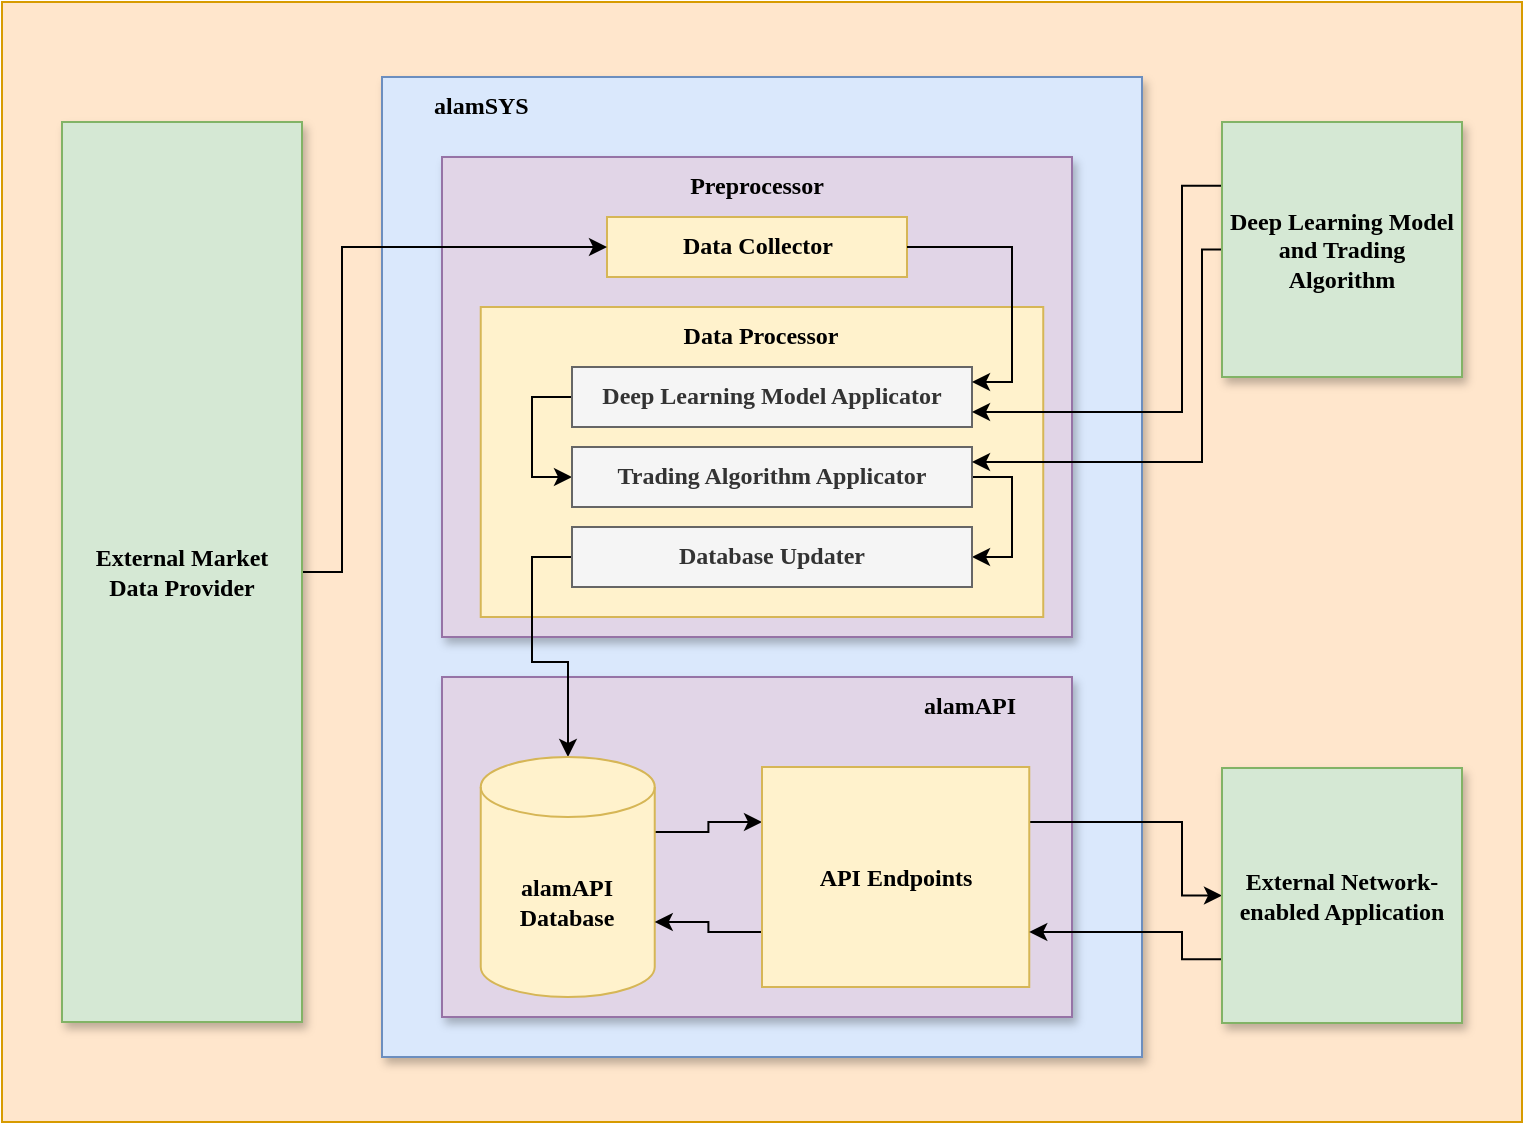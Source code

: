 <mxfile scale="5" border="0">
    <diagram name="Page-1" id="mdyg5A25XIFZE1ydTSGr">
        <mxGraphModel dx="896" dy="623" grid="1" gridSize="10" guides="1" tooltips="1" connect="1" arrows="1" fold="1" page="1" pageScale="1" pageWidth="850" pageHeight="1100" math="0" shadow="0">
            <root>
                <mxCell id="0"/>
                <mxCell id="1" parent="0"/>
                <mxCell id="6RnJAsfNRfN6jdiAdCs8-1" value="" style="rounded=0;whiteSpace=wrap;html=1;movable=1;resizable=1;rotatable=1;deletable=1;editable=1;locked=0;connectable=1;fillColor=#ffe6cc;strokeColor=#d79b00;" parent="1" vertex="1">
                    <mxGeometry x="40" y="40" width="760" height="560" as="geometry"/>
                </mxCell>
                <mxCell id="6RnJAsfNRfN6jdiAdCs8-2" value="&lt;b&gt;&lt;font color=&quot;#000000&quot;&gt;&lt;span style=&quot;white-space: pre;&quot;&gt;&#9;&lt;/span&gt;alamSYS&lt;/font&gt;&lt;/b&gt;" style="rounded=0;whiteSpace=wrap;html=1;fontFamily=cmu;fontSource=https%3A%2F%2Ffontlibrary.org%2F%2Fface%2Fcmu-serif;verticalAlign=top;align=left;fillColor=#dae8fc;strokeColor=#6c8ebf;shadow=1;" parent="1" vertex="1">
                    <mxGeometry x="230" y="77.5" width="380" height="490" as="geometry"/>
                </mxCell>
                <mxCell id="6RnJAsfNRfN6jdiAdCs8-3" value="&lt;font data-font-src=&quot;https://fontlibrary.org//face/cmu-serif&quot;&gt;&lt;b&gt;Preprocessor&lt;/b&gt;&lt;/font&gt;" style="rounded=0;whiteSpace=wrap;html=1;fillColor=#e1d5e7;strokeColor=#9673a6;shadow=1;verticalAlign=top;fontColor=#000000;fontFamily=cmu;fontSource=https%3A%2F%2Ffontlibrary.org%2F%2Fface%2Fcmu-serif;" parent="1" vertex="1">
                    <mxGeometry x="260" y="117.5" width="315" height="240" as="geometry"/>
                </mxCell>
                <mxCell id="6RnJAsfNRfN6jdiAdCs8-4" value="&lt;font color=&quot;#000000&quot; data-font-src=&quot;https://fontlibrary.org//face/cmu-serif&quot;&gt;&lt;b&gt;alamAPI&lt;span style=&quot;white-space: pre;&quot;&gt;&#9;&lt;/span&gt;&lt;span style=&quot;white-space: pre;&quot;&gt;&#9;&lt;/span&gt;&lt;/b&gt;&lt;/font&gt;" style="rounded=0;whiteSpace=wrap;html=1;fillColor=#e1d5e7;strokeColor=#9673a6;shadow=1;verticalAlign=top;align=right;fontFamily=cmu;fontSource=https%3A%2F%2Ffontlibrary.org%2F%2Fface%2Fcmu-serif;" parent="1" vertex="1">
                    <mxGeometry x="260" y="377.5" width="315" height="170" as="geometry"/>
                </mxCell>
                <mxCell id="6RnJAsfNRfN6jdiAdCs8-5" value="&lt;font color=&quot;#000000&quot; data-font-src=&quot;https://fontlibrary.org//face/cmu-serif&quot;&gt;&lt;b&gt;Data Collector&lt;/b&gt;&lt;/font&gt;" style="rounded=0;whiteSpace=wrap;html=1;fillColor=#fff2cc;strokeColor=#d6b656;shadow=0;verticalAlign=top;fontFamily=cmu;fontSource=https%3A%2F%2Ffontlibrary.org%2F%2Fface%2Fcmu-serif;" parent="1" vertex="1">
                    <mxGeometry x="342.5" y="147.5" width="150" height="30" as="geometry"/>
                </mxCell>
                <mxCell id="6RnJAsfNRfN6jdiAdCs8-6" value="&lt;font color=&quot;#000000&quot; data-font-src=&quot;https://fontlibrary.org//face/cmu-serif&quot;&gt;&lt;b&gt;Data Processor&lt;/b&gt;&lt;/font&gt;" style="rounded=0;whiteSpace=wrap;html=1;fillColor=#fff2cc;strokeColor=#d6b656;shadow=0;verticalAlign=top;fontFamily=cmu;fontSource=https%3A%2F%2Ffontlibrary.org%2F%2Fface%2Fcmu-serif;" parent="1" vertex="1">
                    <mxGeometry x="279.37" y="192.5" width="281.25" height="155" as="geometry"/>
                </mxCell>
                <mxCell id="6RnJAsfNRfN6jdiAdCs8-21" style="edgeStyle=orthogonalEdgeStyle;rounded=0;orthogonalLoop=1;jettySize=auto;html=1;exitX=0;exitY=0.5;exitDx=0;exitDy=0;entryX=0;entryY=0.5;entryDx=0;entryDy=0;fontColor=#000000;strokeColor=#000000;" parent="1" source="6RnJAsfNRfN6jdiAdCs8-7" target="6RnJAsfNRfN6jdiAdCs8-8" edge="1">
                    <mxGeometry relative="1" as="geometry"/>
                </mxCell>
                <mxCell id="6RnJAsfNRfN6jdiAdCs8-7" value="&lt;font data-font-src=&quot;https://fontlibrary.org//face/cmu-serif&quot;&gt;&lt;b&gt;Deep Learning Model Applicator&lt;/b&gt;&lt;/font&gt;" style="rounded=0;whiteSpace=wrap;html=1;fillColor=#f5f5f5;strokeColor=#666666;shadow=0;verticalAlign=top;fontColor=#333333;fontFamily=cmu;fontSource=https%3A%2F%2Ffontlibrary.org%2F%2Fface%2Fcmu-serif;" parent="1" vertex="1">
                    <mxGeometry x="325" y="222.5" width="200" height="30" as="geometry"/>
                </mxCell>
                <mxCell id="6RnJAsfNRfN6jdiAdCs8-22" style="edgeStyle=orthogonalEdgeStyle;rounded=0;orthogonalLoop=1;jettySize=auto;html=1;exitX=1;exitY=0.5;exitDx=0;exitDy=0;entryX=1;entryY=0.5;entryDx=0;entryDy=0;fontColor=#000000;strokeColor=#000000;" parent="1" source="6RnJAsfNRfN6jdiAdCs8-8" target="6RnJAsfNRfN6jdiAdCs8-9" edge="1">
                    <mxGeometry relative="1" as="geometry"/>
                </mxCell>
                <mxCell id="6RnJAsfNRfN6jdiAdCs8-8" value="&lt;font data-font-src=&quot;https://fontlibrary.org//face/cmu-serif&quot;&gt;&lt;b&gt;Trading Algorithm Applicator&lt;/b&gt;&lt;/font&gt;" style="rounded=0;whiteSpace=wrap;html=1;fillColor=#f5f5f5;strokeColor=#666666;shadow=0;verticalAlign=top;fontColor=#333333;fontFamily=cmu;fontSource=https%3A%2F%2Ffontlibrary.org%2F%2Fface%2Fcmu-serif;" parent="1" vertex="1">
                    <mxGeometry x="325" y="262.5" width="200" height="30" as="geometry"/>
                </mxCell>
                <mxCell id="6RnJAsfNRfN6jdiAdCs8-23" style="edgeStyle=orthogonalEdgeStyle;rounded=0;orthogonalLoop=1;jettySize=auto;html=1;exitX=0;exitY=0.5;exitDx=0;exitDy=0;fontColor=#000000;strokeColor=#000000;" parent="1" source="6RnJAsfNRfN6jdiAdCs8-9" target="6RnJAsfNRfN6jdiAdCs8-13" edge="1">
                    <mxGeometry relative="1" as="geometry">
                        <Array as="points">
                            <mxPoint x="305" y="318"/>
                            <mxPoint x="305" y="370"/>
                            <mxPoint x="323" y="370"/>
                        </Array>
                    </mxGeometry>
                </mxCell>
                <mxCell id="6RnJAsfNRfN6jdiAdCs8-9" value="&lt;font data-font-src=&quot;https://fontlibrary.org//face/cmu-serif&quot;&gt;&lt;b&gt;Database Updater&lt;/b&gt;&lt;/font&gt;" style="rounded=0;whiteSpace=wrap;html=1;fillColor=#f5f5f5;strokeColor=#666666;shadow=0;verticalAlign=top;fontColor=#333333;fontFamily=cmu;fontSource=https%3A%2F%2Ffontlibrary.org%2F%2Fface%2Fcmu-serif;" parent="1" vertex="1">
                    <mxGeometry x="325" y="302.5" width="200" height="30" as="geometry"/>
                </mxCell>
                <mxCell id="6RnJAsfNRfN6jdiAdCs8-16" style="edgeStyle=orthogonalEdgeStyle;rounded=0;orthogonalLoop=1;jettySize=auto;html=1;exitX=1;exitY=0;exitDx=0;exitDy=37.5;exitPerimeter=0;entryX=0;entryY=0.25;entryDx=0;entryDy=0;fontColor=#000000;strokeColor=#000000;" parent="1" source="6RnJAsfNRfN6jdiAdCs8-13" target="6RnJAsfNRfN6jdiAdCs8-15" edge="1">
                    <mxGeometry relative="1" as="geometry"/>
                </mxCell>
                <mxCell id="6RnJAsfNRfN6jdiAdCs8-13" value="&lt;font color=&quot;#000000&quot;&gt;&lt;b style=&quot;&quot;&gt;alamAPI&lt;br&gt;Database&lt;/b&gt;&lt;/font&gt;" style="shape=cylinder3;whiteSpace=wrap;html=1;boundedLbl=1;backgroundOutline=1;size=15;fillColor=#fff2cc;strokeColor=#d6b656;fontFamily=cmu;fontSource=https%3A%2F%2Ffontlibrary.org%2F%2Fface%2Fcmu-serif;" parent="1" vertex="1">
                    <mxGeometry x="279.37" y="417.5" width="87" height="120" as="geometry"/>
                </mxCell>
                <mxCell id="6RnJAsfNRfN6jdiAdCs8-17" style="edgeStyle=orthogonalEdgeStyle;rounded=0;orthogonalLoop=1;jettySize=auto;html=1;exitX=0;exitY=0.75;exitDx=0;exitDy=0;entryX=1;entryY=0;entryDx=0;entryDy=82.5;entryPerimeter=0;fontColor=#000000;strokeColor=#000000;" parent="1" source="6RnJAsfNRfN6jdiAdCs8-15" target="6RnJAsfNRfN6jdiAdCs8-13" edge="1">
                    <mxGeometry relative="1" as="geometry"/>
                </mxCell>
                <mxCell id="6RnJAsfNRfN6jdiAdCs8-31" style="edgeStyle=orthogonalEdgeStyle;rounded=0;orthogonalLoop=1;jettySize=auto;html=1;exitX=1;exitY=0.25;exitDx=0;exitDy=0;entryX=0;entryY=0.5;entryDx=0;entryDy=0;fontColor=#000000;strokeColor=#000000;" parent="1" source="6RnJAsfNRfN6jdiAdCs8-15" target="6RnJAsfNRfN6jdiAdCs8-26" edge="1">
                    <mxGeometry relative="1" as="geometry">
                        <Array as="points">
                            <mxPoint x="630" y="450"/>
                            <mxPoint x="630" y="487"/>
                        </Array>
                    </mxGeometry>
                </mxCell>
                <mxCell id="6RnJAsfNRfN6jdiAdCs8-15" value="&lt;font color=&quot;#000000&quot; data-font-src=&quot;https://fontlibrary.org//face/cmu-serif&quot;&gt;&lt;b&gt;API Endpoints&lt;/b&gt;&lt;/font&gt;" style="rounded=0;whiteSpace=wrap;html=1;fillColor=#fff2cc;strokeColor=#d6b656;shadow=0;verticalAlign=middle;fontFamily=cmu;fontSource=https%3A%2F%2Ffontlibrary.org%2F%2Fface%2Fcmu-serif;" parent="1" vertex="1">
                    <mxGeometry x="420" y="422.5" width="133.63" height="110" as="geometry"/>
                </mxCell>
                <mxCell id="6RnJAsfNRfN6jdiAdCs8-24" style="edgeStyle=orthogonalEdgeStyle;rounded=0;orthogonalLoop=1;jettySize=auto;html=1;exitX=1;exitY=0.5;exitDx=0;exitDy=0;entryX=0;entryY=0.5;entryDx=0;entryDy=0;fontColor=#000000;strokeColor=#000000;" parent="1" source="6RnJAsfNRfN6jdiAdCs8-19" target="6RnJAsfNRfN6jdiAdCs8-5" edge="1">
                    <mxGeometry relative="1" as="geometry">
                        <Array as="points">
                            <mxPoint x="210" y="325"/>
                            <mxPoint x="210" y="163"/>
                        </Array>
                    </mxGeometry>
                </mxCell>
                <mxCell id="6RnJAsfNRfN6jdiAdCs8-19" value="&lt;b&gt;External Market&lt;br&gt;Data Provider&lt;br&gt;&lt;/b&gt;" style="rounded=0;whiteSpace=wrap;html=1;fillColor=#d5e8d4;strokeColor=#82b366;fontFamily=cmu;fontSource=https%3A%2F%2Ffontlibrary.org%2F%2Fface%2Fcmu-serif;shadow=1;fontColor=#000000;" parent="1" vertex="1">
                    <mxGeometry x="70" y="100" width="120" height="450" as="geometry"/>
                </mxCell>
                <mxCell id="6RnJAsfNRfN6jdiAdCs8-20" style="edgeStyle=orthogonalEdgeStyle;rounded=0;orthogonalLoop=1;jettySize=auto;html=1;exitX=1;exitY=0.5;exitDx=0;exitDy=0;entryX=1;entryY=0.25;entryDx=0;entryDy=0;fontColor=#000000;strokeColor=#000000;" parent="1" source="6RnJAsfNRfN6jdiAdCs8-5" target="6RnJAsfNRfN6jdiAdCs8-7" edge="1">
                    <mxGeometry relative="1" as="geometry"/>
                </mxCell>
                <mxCell id="6RnJAsfNRfN6jdiAdCs8-33" style="edgeStyle=orthogonalEdgeStyle;rounded=0;orthogonalLoop=1;jettySize=auto;html=1;exitX=0;exitY=0.25;exitDx=0;exitDy=0;entryX=1;entryY=0.75;entryDx=0;entryDy=0;fontColor=#000000;strokeColor=#000000;" parent="1" source="6RnJAsfNRfN6jdiAdCs8-25" target="6RnJAsfNRfN6jdiAdCs8-7" edge="1">
                    <mxGeometry relative="1" as="geometry">
                        <Array as="points">
                            <mxPoint x="630" y="132"/>
                            <mxPoint x="630" y="245"/>
                        </Array>
                    </mxGeometry>
                </mxCell>
                <mxCell id="6RnJAsfNRfN6jdiAdCs8-34" style="edgeStyle=orthogonalEdgeStyle;rounded=0;orthogonalLoop=1;jettySize=auto;html=1;exitX=0;exitY=0.5;exitDx=0;exitDy=0;entryX=1;entryY=0.25;entryDx=0;entryDy=0;fontColor=#000000;strokeColor=#000000;" parent="1" source="6RnJAsfNRfN6jdiAdCs8-25" target="6RnJAsfNRfN6jdiAdCs8-8" edge="1">
                    <mxGeometry relative="1" as="geometry">
                        <Array as="points">
                            <mxPoint x="640" y="164"/>
                            <mxPoint x="640" y="270"/>
                        </Array>
                    </mxGeometry>
                </mxCell>
                <mxCell id="6RnJAsfNRfN6jdiAdCs8-25" value="&lt;b&gt;Deep Learning Model and Trading Algorithm&lt;br&gt;&lt;/b&gt;" style="rounded=0;whiteSpace=wrap;html=1;fillColor=#d5e8d4;strokeColor=#82b366;fontFamily=cmu;fontSource=https%3A%2F%2Ffontlibrary.org%2F%2Fface%2Fcmu-serif;shadow=1;fontColor=#000000;" parent="1" vertex="1">
                    <mxGeometry x="650" y="100" width="120" height="127.5" as="geometry"/>
                </mxCell>
                <mxCell id="6RnJAsfNRfN6jdiAdCs8-32" style="edgeStyle=orthogonalEdgeStyle;rounded=0;orthogonalLoop=1;jettySize=auto;html=1;exitX=0;exitY=0.75;exitDx=0;exitDy=0;entryX=1;entryY=0.75;entryDx=0;entryDy=0;fontColor=#000000;strokeColor=#000000;" parent="1" source="6RnJAsfNRfN6jdiAdCs8-26" target="6RnJAsfNRfN6jdiAdCs8-15" edge="1">
                    <mxGeometry relative="1" as="geometry">
                        <Array as="points">
                            <mxPoint x="630" y="519"/>
                            <mxPoint x="630" y="505"/>
                        </Array>
                    </mxGeometry>
                </mxCell>
                <mxCell id="6RnJAsfNRfN6jdiAdCs8-26" value="&lt;b&gt;External Network-enabled Application&lt;br&gt;&lt;/b&gt;" style="rounded=0;whiteSpace=wrap;html=1;fillColor=#d5e8d4;strokeColor=#82b366;fontFamily=cmu;fontSource=https%3A%2F%2Ffontlibrary.org%2F%2Fface%2Fcmu-serif;shadow=1;fontColor=#000000;" parent="1" vertex="1">
                    <mxGeometry x="650" y="423" width="120" height="127.5" as="geometry"/>
                </mxCell>
            </root>
        </mxGraphModel>
    </diagram>
</mxfile>